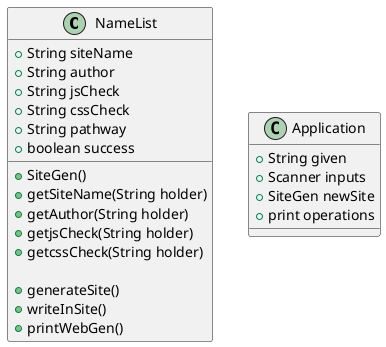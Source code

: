 @startuml
class NameList {
    +String siteName
    +String author
    +String jsCheck
    +String cssCheck
    +String pathway
    +boolean success

    +SiteGen()
    +getSiteName(String holder)
    +getAuthor(String holder)
    +getjsCheck(String holder)
    +getcssCheck(String holder)

    +generateSite()
    +writeInSite()
    +printWebGen()
}

class Application {


  +String given
  +Scanner inputs
  +SiteGen newSite
  +print operations
}

@enduml